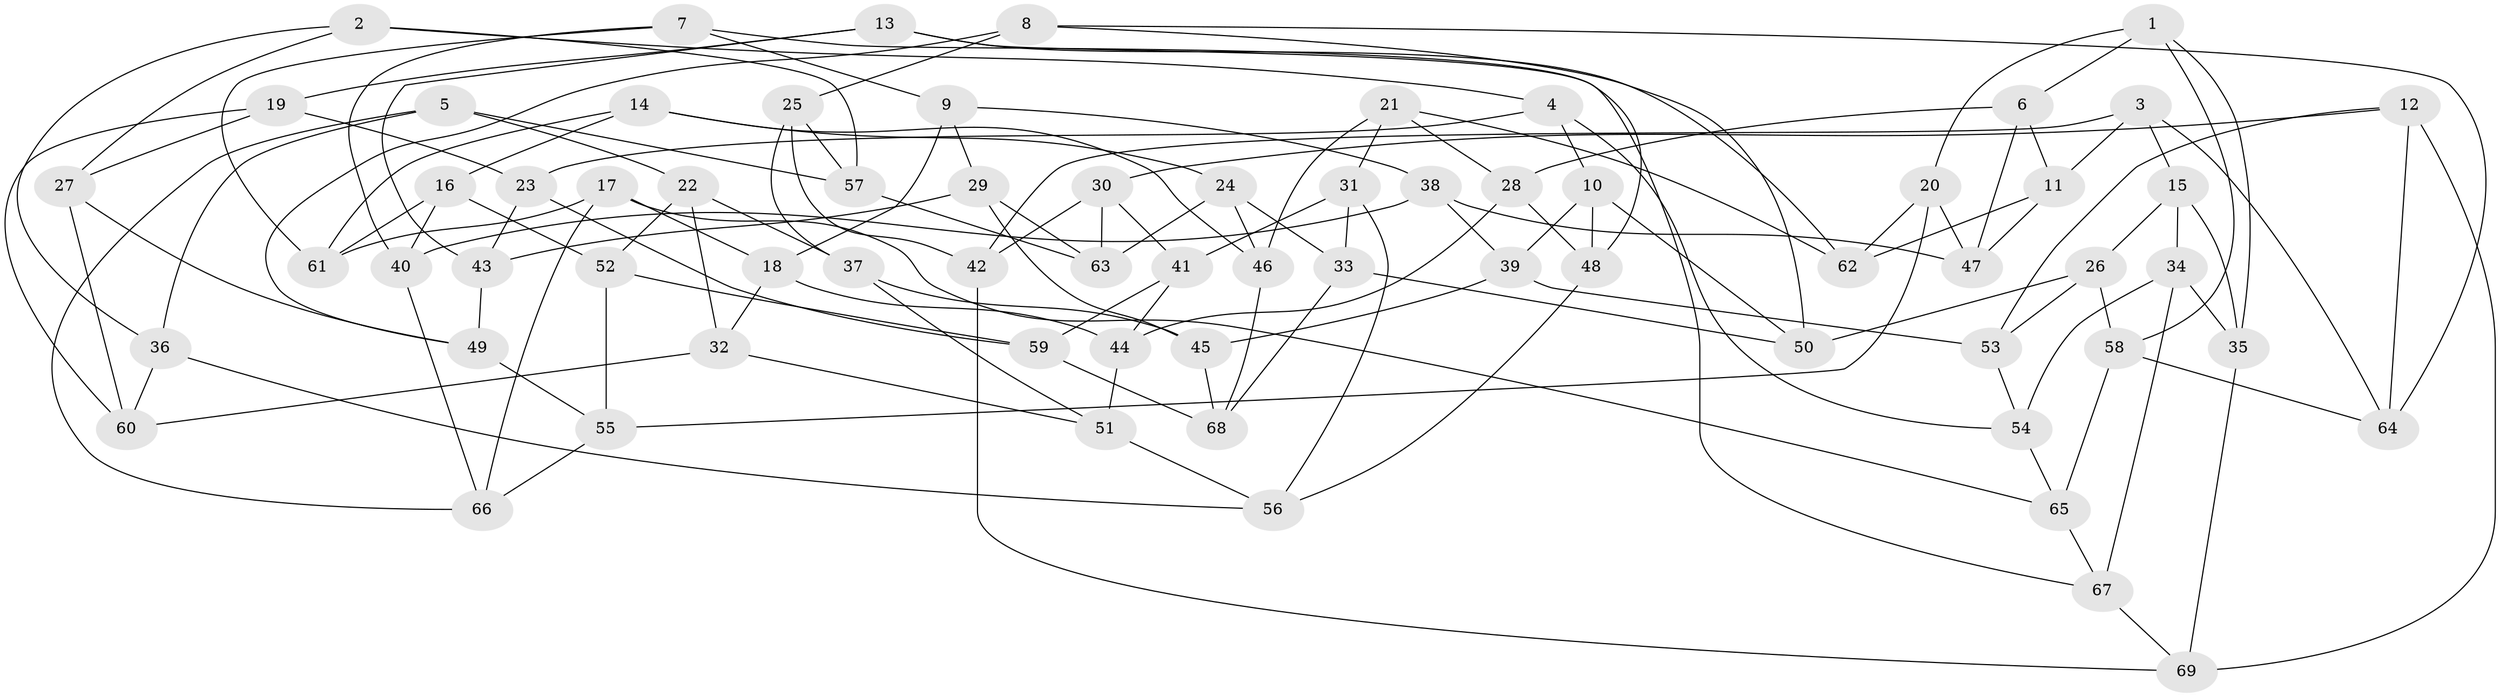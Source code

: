 // coarse degree distribution, {6: 0.6, 3: 0.025, 4: 0.25, 5: 0.125}
// Generated by graph-tools (version 1.1) at 2025/24/03/03/25 07:24:24]
// undirected, 69 vertices, 138 edges
graph export_dot {
graph [start="1"]
  node [color=gray90,style=filled];
  1;
  2;
  3;
  4;
  5;
  6;
  7;
  8;
  9;
  10;
  11;
  12;
  13;
  14;
  15;
  16;
  17;
  18;
  19;
  20;
  21;
  22;
  23;
  24;
  25;
  26;
  27;
  28;
  29;
  30;
  31;
  32;
  33;
  34;
  35;
  36;
  37;
  38;
  39;
  40;
  41;
  42;
  43;
  44;
  45;
  46;
  47;
  48;
  49;
  50;
  51;
  52;
  53;
  54;
  55;
  56;
  57;
  58;
  59;
  60;
  61;
  62;
  63;
  64;
  65;
  66;
  67;
  68;
  69;
  1 -- 20;
  1 -- 58;
  1 -- 6;
  1 -- 35;
  2 -- 27;
  2 -- 36;
  2 -- 4;
  2 -- 57;
  3 -- 15;
  3 -- 42;
  3 -- 64;
  3 -- 11;
  4 -- 10;
  4 -- 54;
  4 -- 23;
  5 -- 57;
  5 -- 66;
  5 -- 36;
  5 -- 22;
  6 -- 47;
  6 -- 11;
  6 -- 28;
  7 -- 67;
  7 -- 40;
  7 -- 9;
  7 -- 61;
  8 -- 64;
  8 -- 49;
  8 -- 25;
  8 -- 50;
  9 -- 18;
  9 -- 29;
  9 -- 38;
  10 -- 50;
  10 -- 39;
  10 -- 48;
  11 -- 62;
  11 -- 47;
  12 -- 53;
  12 -- 64;
  12 -- 69;
  12 -- 30;
  13 -- 62;
  13 -- 43;
  13 -- 48;
  13 -- 19;
  14 -- 24;
  14 -- 46;
  14 -- 61;
  14 -- 16;
  15 -- 26;
  15 -- 35;
  15 -- 34;
  16 -- 52;
  16 -- 40;
  16 -- 61;
  17 -- 66;
  17 -- 18;
  17 -- 65;
  17 -- 61;
  18 -- 32;
  18 -- 44;
  19 -- 23;
  19 -- 60;
  19 -- 27;
  20 -- 62;
  20 -- 47;
  20 -- 55;
  21 -- 62;
  21 -- 46;
  21 -- 31;
  21 -- 28;
  22 -- 32;
  22 -- 37;
  22 -- 52;
  23 -- 43;
  23 -- 59;
  24 -- 63;
  24 -- 46;
  24 -- 33;
  25 -- 57;
  25 -- 37;
  25 -- 42;
  26 -- 53;
  26 -- 50;
  26 -- 58;
  27 -- 60;
  27 -- 49;
  28 -- 44;
  28 -- 48;
  29 -- 63;
  29 -- 45;
  29 -- 43;
  30 -- 63;
  30 -- 42;
  30 -- 41;
  31 -- 41;
  31 -- 33;
  31 -- 56;
  32 -- 51;
  32 -- 60;
  33 -- 68;
  33 -- 50;
  34 -- 67;
  34 -- 54;
  34 -- 35;
  35 -- 69;
  36 -- 56;
  36 -- 60;
  37 -- 51;
  37 -- 45;
  38 -- 40;
  38 -- 39;
  38 -- 47;
  39 -- 53;
  39 -- 45;
  40 -- 66;
  41 -- 44;
  41 -- 59;
  42 -- 69;
  43 -- 49;
  44 -- 51;
  45 -- 68;
  46 -- 68;
  48 -- 56;
  49 -- 55;
  51 -- 56;
  52 -- 59;
  52 -- 55;
  53 -- 54;
  54 -- 65;
  55 -- 66;
  57 -- 63;
  58 -- 65;
  58 -- 64;
  59 -- 68;
  65 -- 67;
  67 -- 69;
}
